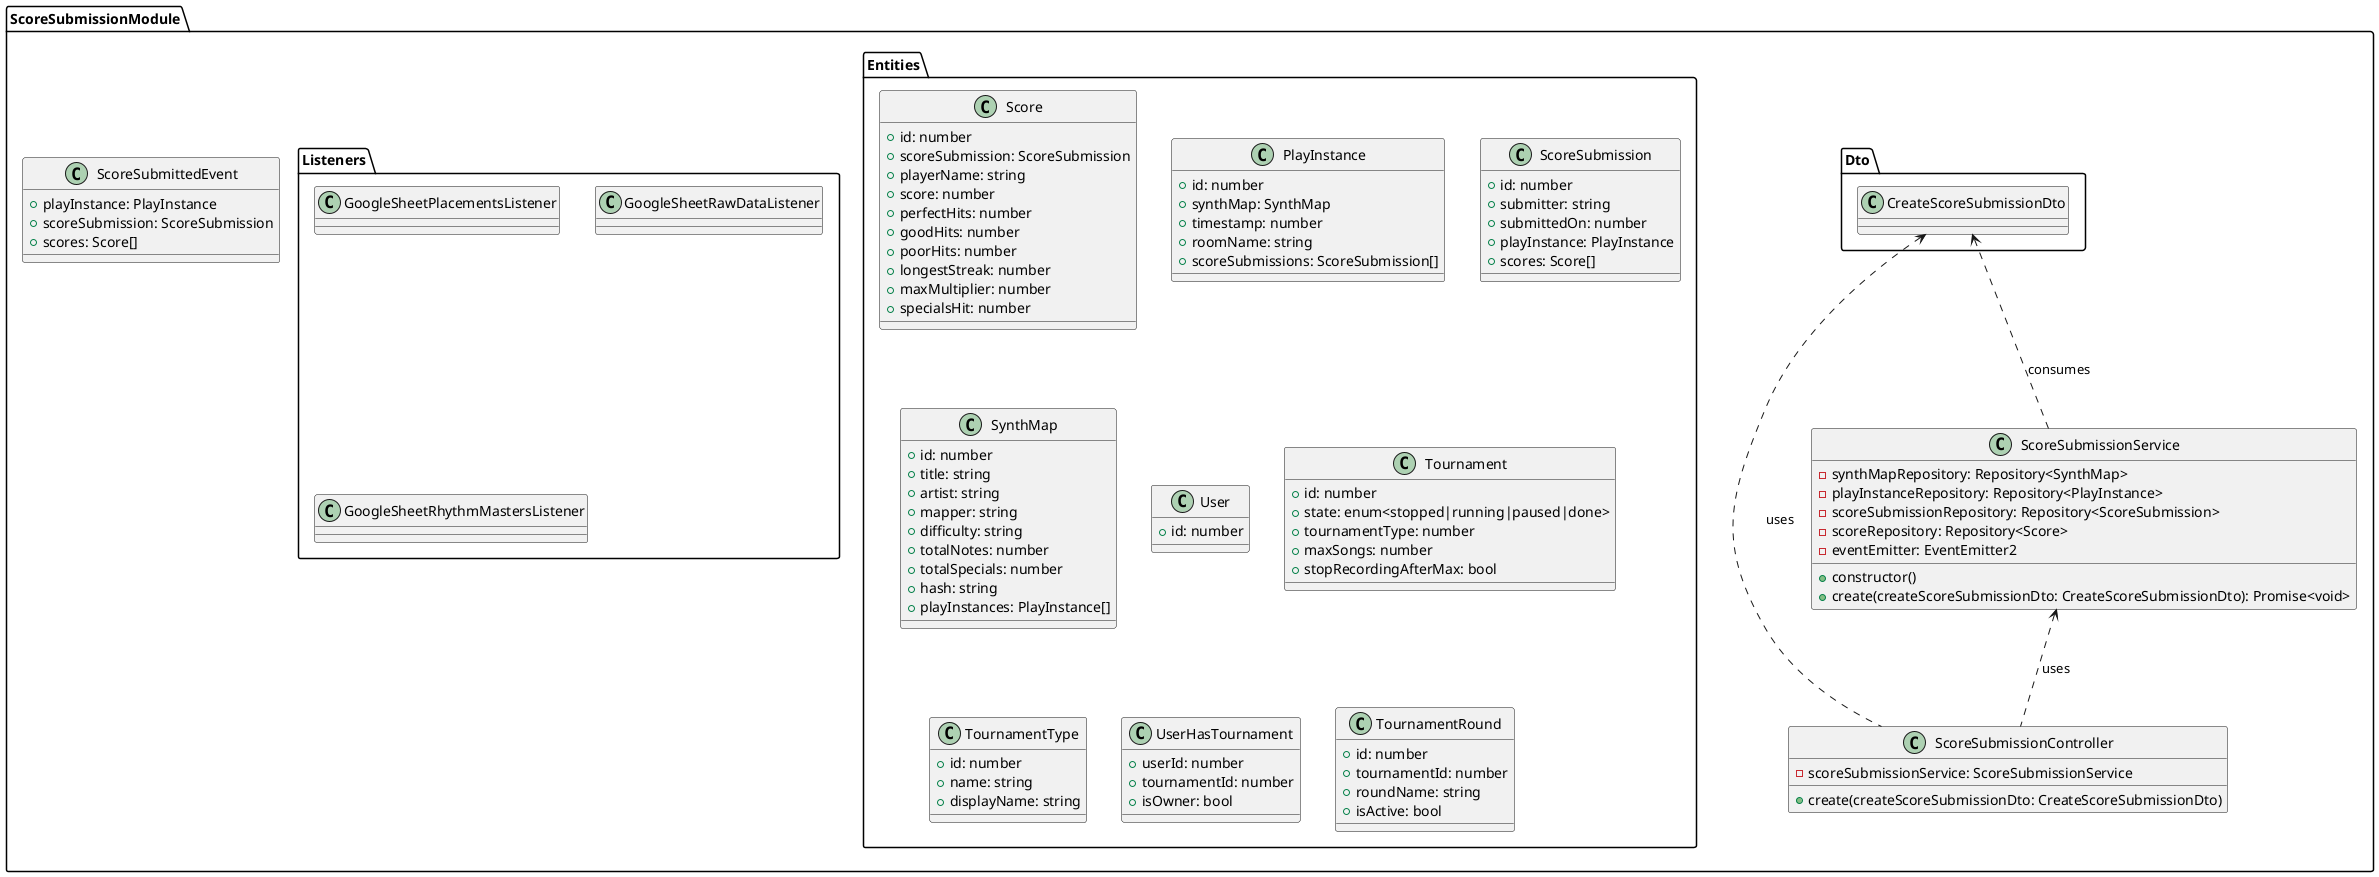 @startuml
    package ScoreSubmissionModule {
        class ScoreSubmissionController {
            -scoreSubmissionService: ScoreSubmissionService
            +create(createScoreSubmissionDto: CreateScoreSubmissionDto)
        }

        class ScoreSubmissionService {
            -synthMapRepository: Repository<SynthMap>
            -playInstanceRepository: Repository<PlayInstance>
            -scoreSubmissionRepository: Repository<ScoreSubmission>
            -scoreRepository: Repository<Score>
            -eventEmitter: EventEmitter2
            +constructor()
            +create(createScoreSubmissionDto: CreateScoreSubmissionDto): Promise<void>
        }
        ScoreSubmissionService <.. ScoreSubmissionController: uses
        class ScoreSubmittedEvent {
            +playInstance: PlayInstance
            +scoreSubmission: ScoreSubmission
            +scores: Score[]
        }

        package Dto {
            class CreateScoreSubmissionDto {
            }
            CreateScoreSubmissionDto <.. ScoreSubmissionService: consumes
            CreateScoreSubmissionDto <.. ScoreSubmissionController: uses
        }

        package Entities {
            class Score
            {
                +id: number
                +scoreSubmission: ScoreSubmission
                +playerName: string
                +score: number
                +perfectHits: number
                +goodHits: number
                +poorHits: number
                +longestStreak: number
                +maxMultiplier: number
                +specialsHit: number
            }

            class PlayInstance {
                +id: number
                +synthMap: SynthMap
                +timestamp: number
                +roomName: string
                +scoreSubmissions: ScoreSubmission[]
            }


            class ScoreSubmission {
                +id: number
                +submitter: string
                +submittedOn: number
                +playInstance: PlayInstance
                +scores: Score[]
            }

            class SynthMap {
                +id: number
                +title: string
                +artist: string
                +mapper: string
                +difficulty: string
                +totalNotes: number
                +totalSpecials: number
                +hash: string
                +playInstances: PlayInstance[]
            }

            class User {
                +id: number
            }

            class Tournament {
                +id: number
                +state: enum<stopped|running|paused|done>
                +tournamentType: number
                +maxSongs: number
                +stopRecordingAfterMax: bool
            }

            class TournamentType {
                +id: number
                +name: string
                +displayName: string
            }

            class UserHasTournament {
                +userId: number
                +tournamentId: number
                +isOwner: bool
            }

            class TournamentRound {
                +id: number
                +tournamentId: number
                +roundName: string
                +isActive: bool
            }
        }

        package Listeners {
            class GoogleSheetPlacementsListener {
            }

            class GoogleSheetRawDataListener {
            }

            class GoogleSheetRhythmMastersListener {
            }
        }
    }

@enduml